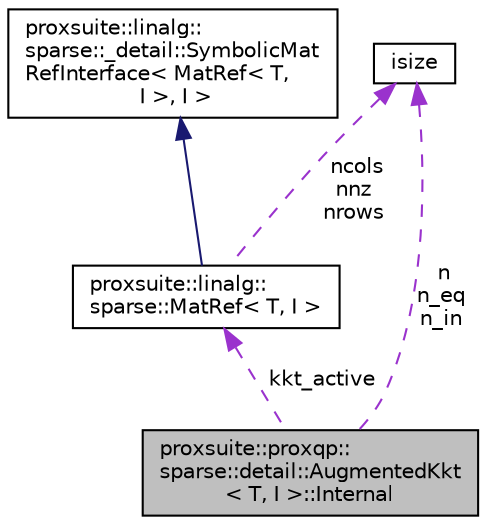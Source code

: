 digraph "proxsuite::proxqp::sparse::detail::AugmentedKkt&lt; T, I &gt;::Internal"
{
 // LATEX_PDF_SIZE
  bgcolor="transparent";
  edge [fontname="Helvetica",fontsize="10",labelfontname="Helvetica",labelfontsize="10"];
  node [fontname="Helvetica",fontsize="10",shape=record];
  Node1 [label="proxsuite::proxqp::\lsparse::detail::AugmentedKkt\l\< T, I \>::Internal",height=0.2,width=0.4,color="black", fillcolor="grey75", style="filled", fontcolor="black",tooltip=" "];
  Node2 -> Node1 [dir="back",color="darkorchid3",fontsize="10",style="dashed",label=" kkt_active" ,fontname="Helvetica"];
  Node2 [label="proxsuite::linalg::\lsparse::MatRef\< T, I \>",height=0.2,width=0.4,color="black",URL="$structproxsuite_1_1linalg_1_1sparse_1_1_mat_ref.html",tooltip=" "];
  Node3 -> Node2 [dir="back",color="midnightblue",fontsize="10",style="solid",fontname="Helvetica"];
  Node3 [label="proxsuite::linalg::\lsparse::_detail::SymbolicMat\lRefInterface\< MatRef\< T,\l I \>, I \>",height=0.2,width=0.4,color="black",URL="$structproxsuite_1_1linalg_1_1sparse_1_1__detail_1_1_symbolic_mat_ref_interface.html",tooltip=" "];
  Node4 -> Node2 [dir="back",color="darkorchid3",fontsize="10",style="dashed",label=" ncols\nnnz\nnrows" ,fontname="Helvetica"];
  Node4 [label="isize",height=0.2,width=0.4,color="black",tooltip=" "];
  Node4 -> Node1 [dir="back",color="darkorchid3",fontsize="10",style="dashed",label=" n\nn_eq\nn_in" ,fontname="Helvetica"];
}
